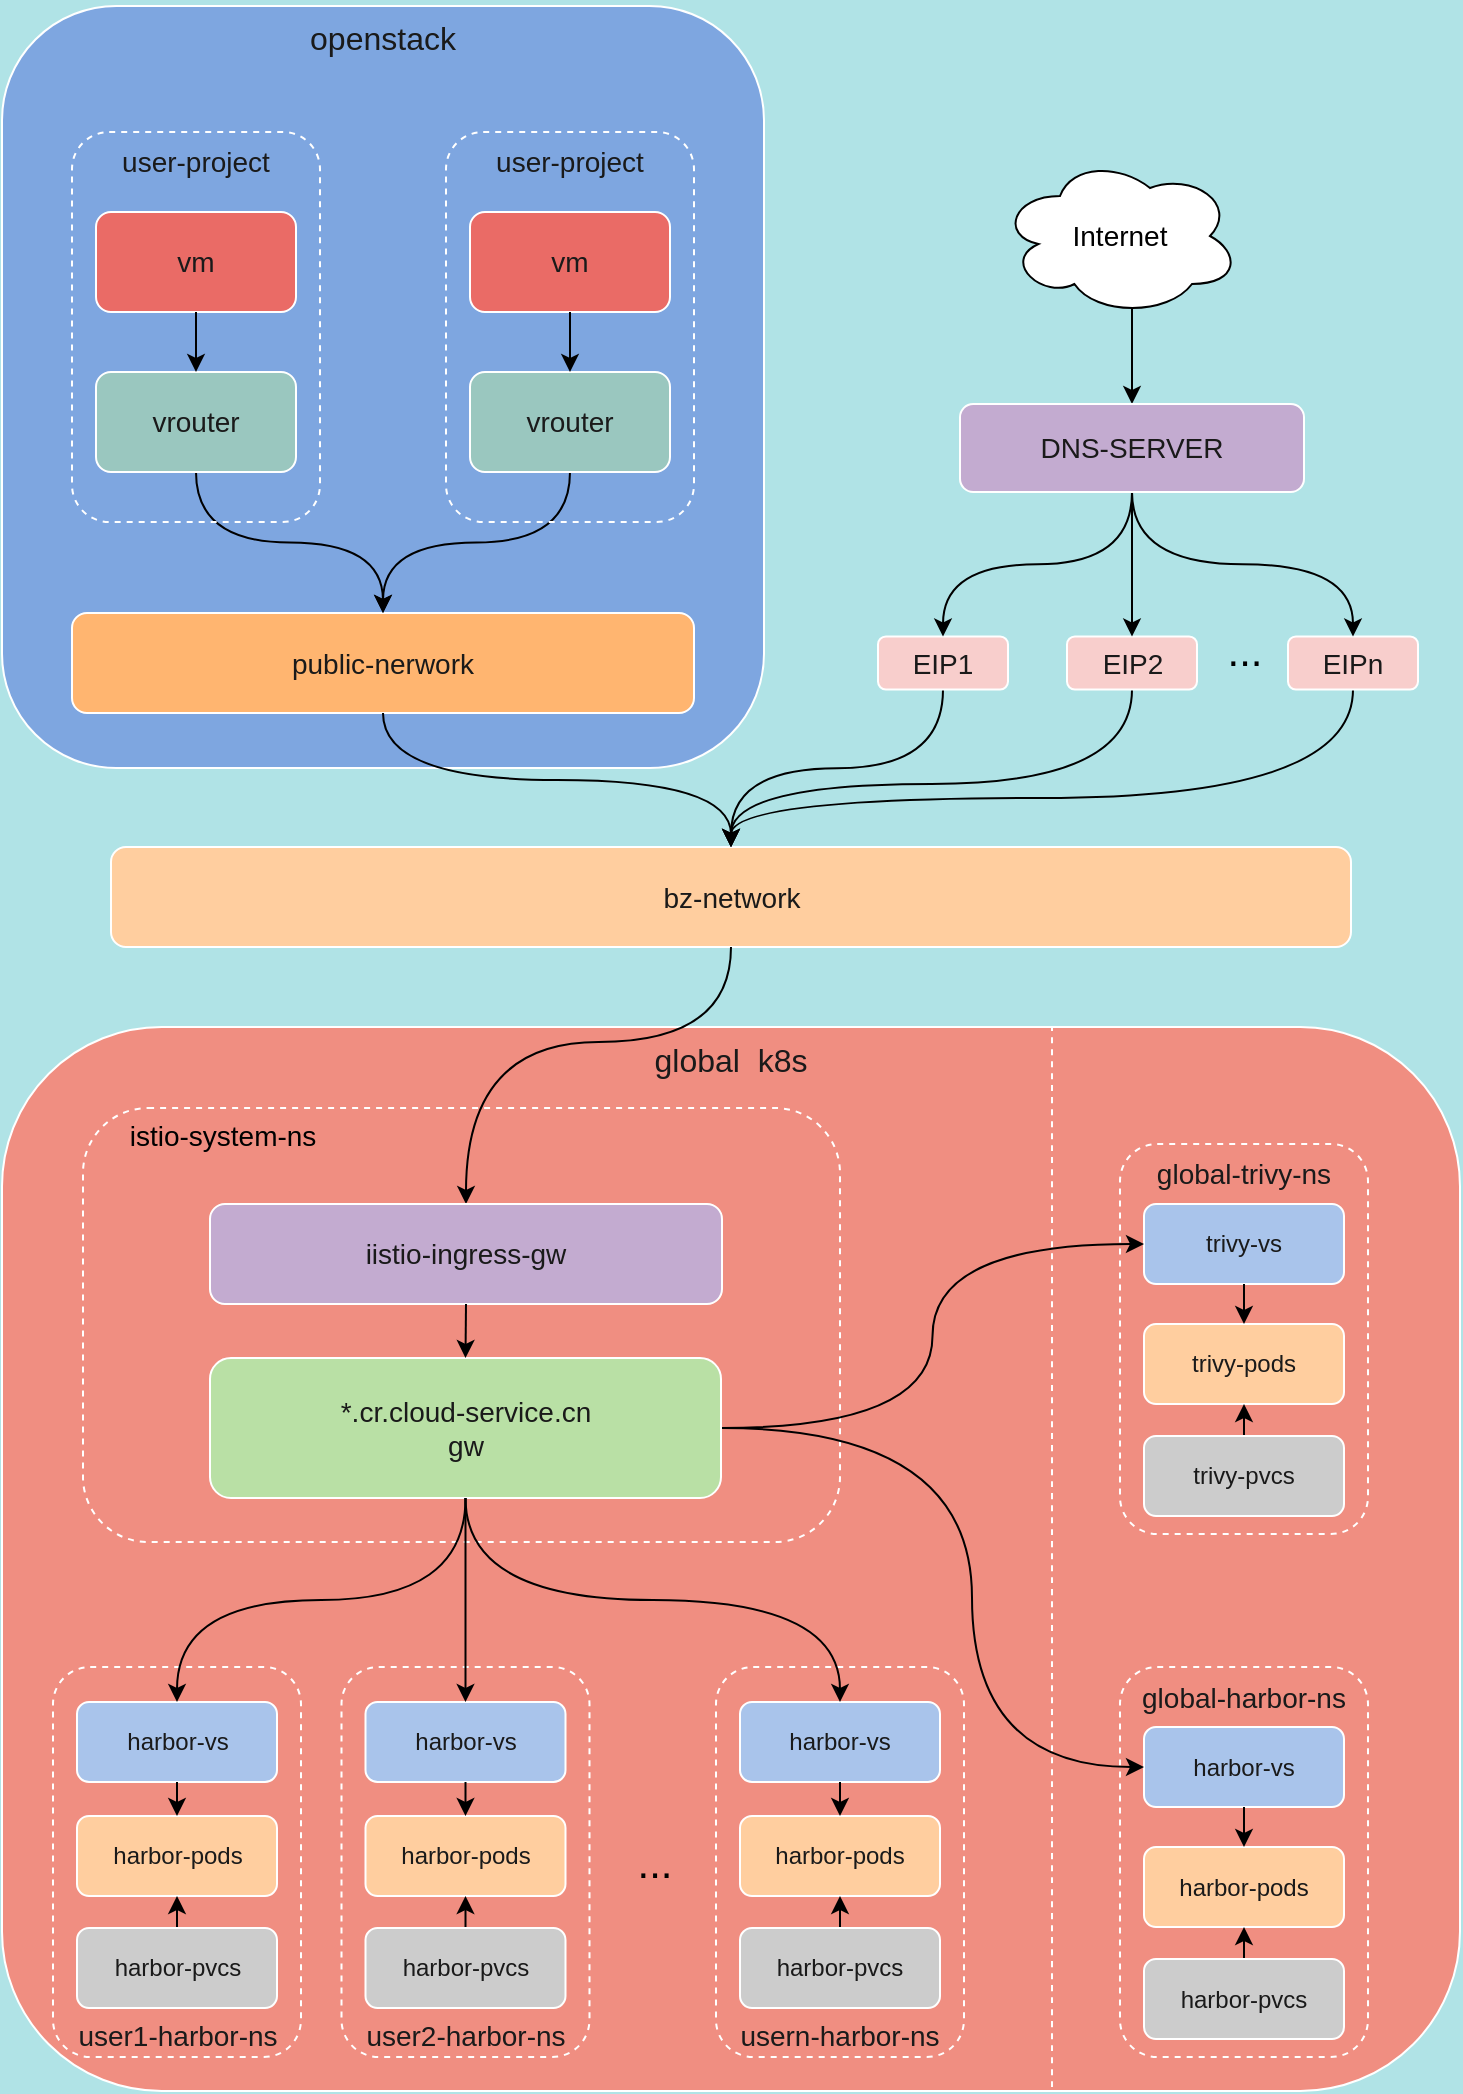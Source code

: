 <mxfile version="20.5.3" type="github">
  <diagram id="Bw5U5ilo471GasQTLUOP" name="第 1 页">
    <mxGraphModel dx="1426" dy="2053" grid="0" gridSize="10" guides="1" tooltips="1" connect="1" arrows="1" fold="1" page="0" pageScale="1" pageWidth="1169" pageHeight="827" background="#B0E3E6" math="0" shadow="0">
      <root>
        <mxCell id="0" />
        <mxCell id="1" parent="0" />
        <mxCell id="ASyyucTeVJ42tLMGHk16-154" value="" style="group" vertex="1" connectable="0" parent="1">
          <mxGeometry x="235" y="-953" width="729" height="1045.5" as="geometry" />
        </mxCell>
        <mxCell id="jF7H6Y1LhgNsABGmbEs7-26" value="global &amp;nbsp;k8s" style="rounded=1;whiteSpace=wrap;html=1;fontSize=16;verticalAlign=top;fillColor=#F08E81;strokeColor=#FFFFFF;fontColor=#1A1A1A;movable=1;resizable=1;rotatable=1;deletable=1;editable=1;connectable=1;container=0;" parent="ASyyucTeVJ42tLMGHk16-154" vertex="1">
          <mxGeometry y="513.5" width="729" height="532" as="geometry" />
        </mxCell>
        <mxCell id="jF7H6Y1LhgNsABGmbEs7-3" value="&lt;font style=&quot;font-size: 16px;&quot;&gt;openstack&lt;/font&gt;" style="whiteSpace=wrap;html=1;aspect=fixed;align=center;verticalAlign=top;rounded=1;fillColor=#7EA6E0;strokeColor=#FFFFFF;fontColor=#1A1A1A;movable=1;resizable=1;rotatable=1;deletable=1;editable=1;connectable=1;container=0;" parent="ASyyucTeVJ42tLMGHk16-154" vertex="1">
          <mxGeometry y="3" width="381" height="381" as="geometry" />
        </mxCell>
        <mxCell id="ASyyucTeVJ42tLMGHk16-22" value="..." style="text;html=1;resizable=0;autosize=1;align=center;verticalAlign=middle;points=[];fillColor=none;strokeColor=none;rounded=1;fontSize=21;horizontal=1;" vertex="1" parent="ASyyucTeVJ42tLMGHk16-154">
          <mxGeometry x="308" y="912.5" width="36" height="37" as="geometry" />
        </mxCell>
        <mxCell id="ASyyucTeVJ42tLMGHk16-31" value="" style="endArrow=none;dashed=1;html=1;rounded=1;strokeWidth=1;fontSize=8;strokeColor=#FFFFFF;curved=1;" edge="1" parent="ASyyucTeVJ42tLMGHk16-154">
          <mxGeometry width="50" height="50" relative="1" as="geometry">
            <mxPoint x="525" y="1043.5" as="sourcePoint" />
            <mxPoint x="525" y="513" as="targetPoint" />
          </mxGeometry>
        </mxCell>
        <mxCell id="ASyyucTeVJ42tLMGHk16-50" value="" style="group;rounded=1;" vertex="1" connectable="0" parent="ASyyucTeVJ42tLMGHk16-154">
          <mxGeometry x="559" y="833.5" width="124" height="195" as="geometry" />
        </mxCell>
        <mxCell id="ASyyucTeVJ42tLMGHk16-51" value="global-harbor-ns" style="rounded=1;whiteSpace=wrap;html=1;dashed=1;labelBackgroundColor=none;fontSize=14;verticalAlign=top;fillColor=none;strokeColor=#FFFFFF;fontColor=#1A1A1A;movable=1;resizable=1;rotatable=1;deletable=1;editable=1;connectable=1;container=0;" vertex="1" parent="ASyyucTeVJ42tLMGHk16-50">
          <mxGeometry width="124" height="195" as="geometry" />
        </mxCell>
        <mxCell id="ASyyucTeVJ42tLMGHk16-52" value="harbor-pods" style="rounded=1;whiteSpace=wrap;html=1;fontSize=12;fillColor=#FFCE9F;strokeColor=#FFFFFF;fontColor=#1A1A1A;movable=1;resizable=1;rotatable=1;deletable=1;editable=1;connectable=1;container=0;" vertex="1" parent="ASyyucTeVJ42tLMGHk16-50">
          <mxGeometry x="12" y="90" width="100" height="40" as="geometry" />
        </mxCell>
        <mxCell id="ASyyucTeVJ42tLMGHk16-53" style="edgeStyle=orthogonalEdgeStyle;rounded=1;orthogonalLoop=1;jettySize=auto;html=1;exitX=0.5;exitY=0;exitDx=0;exitDy=0;entryX=0.5;entryY=1;entryDx=0;entryDy=0;movable=1;resizable=1;rotatable=1;deletable=1;editable=1;connectable=1;curved=1;" edge="1" parent="ASyyucTeVJ42tLMGHk16-50" source="ASyyucTeVJ42tLMGHk16-54" target="ASyyucTeVJ42tLMGHk16-52">
          <mxGeometry relative="1" as="geometry" />
        </mxCell>
        <mxCell id="ASyyucTeVJ42tLMGHk16-54" value="harbor-pvcs" style="rounded=1;whiteSpace=wrap;html=1;fontSize=12;fillColor=#CCCCCC;strokeColor=#FFFFFF;fontColor=#1A1A1A;movable=1;resizable=1;rotatable=1;deletable=1;editable=1;connectable=1;container=0;" vertex="1" parent="ASyyucTeVJ42tLMGHk16-50">
          <mxGeometry x="12" y="146" width="100" height="40" as="geometry" />
        </mxCell>
        <mxCell id="ASyyucTeVJ42tLMGHk16-55" value="harbor-vs" style="rounded=1;whiteSpace=wrap;html=1;fontSize=12;fillColor=#A9C4EB;strokeColor=#FFFFFF;fontColor=#1A1A1A;movable=1;resizable=1;rotatable=1;deletable=1;editable=1;connectable=1;container=0;" vertex="1" parent="ASyyucTeVJ42tLMGHk16-50">
          <mxGeometry x="12" y="30" width="100" height="40" as="geometry" />
        </mxCell>
        <mxCell id="ASyyucTeVJ42tLMGHk16-56" style="edgeStyle=orthogonalEdgeStyle;rounded=1;orthogonalLoop=1;jettySize=auto;html=1;exitX=0.5;exitY=1;exitDx=0;exitDy=0;entryX=0.5;entryY=0;entryDx=0;entryDy=0;strokeColor=#000000;strokeWidth=1;fontSize=8;endArrow=classic;endFill=1;curved=1;" edge="1" parent="ASyyucTeVJ42tLMGHk16-50" source="ASyyucTeVJ42tLMGHk16-55" target="ASyyucTeVJ42tLMGHk16-52">
          <mxGeometry relative="1" as="geometry" />
        </mxCell>
        <mxCell id="ASyyucTeVJ42tLMGHk16-86" value="&lt;span style=&quot;font-size: 14px;&quot;&gt;bz-network&lt;/span&gt;" style="rounded=1;whiteSpace=wrap;html=1;fontSize=12;fillColor=#FFCE9F;strokeColor=#FFFFFF;fontColor=#1A1A1A;movable=1;resizable=1;rotatable=1;deletable=1;editable=1;connectable=1;container=0;" vertex="1" parent="ASyyucTeVJ42tLMGHk16-154">
          <mxGeometry x="54.5" y="423.5" width="620" height="50" as="geometry" />
        </mxCell>
        <mxCell id="ASyyucTeVJ42tLMGHk16-99" value="public-nerwork" style="rounded=1;whiteSpace=wrap;html=1;fontSize=14;fillColor=#FFB570;strokeColor=#FFFFFF;fontColor=#1A1A1A;movable=1;resizable=1;rotatable=1;deletable=1;editable=1;connectable=1;container=0;" vertex="1" parent="ASyyucTeVJ42tLMGHk16-154">
          <mxGeometry x="35" y="306.5" width="311" height="50" as="geometry" />
        </mxCell>
        <mxCell id="ASyyucTeVJ42tLMGHk16-87" style="edgeStyle=orthogonalEdgeStyle;rounded=0;orthogonalLoop=1;jettySize=auto;html=1;exitX=0.5;exitY=1;exitDx=0;exitDy=0;entryX=0.5;entryY=0;entryDx=0;entryDy=0;curved=1;" edge="1" parent="ASyyucTeVJ42tLMGHk16-154" source="ASyyucTeVJ42tLMGHk16-86" target="ASyyucTeVJ42tLMGHk16-5">
          <mxGeometry relative="1" as="geometry">
            <Array as="points">
              <mxPoint x="365" y="521" />
              <mxPoint x="232" y="521" />
            </Array>
          </mxGeometry>
        </mxCell>
        <mxCell id="ASyyucTeVJ42tLMGHk16-100" style="edgeStyle=orthogonalEdgeStyle;curved=1;rounded=0;orthogonalLoop=1;jettySize=auto;html=1;exitX=0.5;exitY=1;exitDx=0;exitDy=0;entryX=0.5;entryY=0;entryDx=0;entryDy=0;fontSize=14;" edge="1" parent="ASyyucTeVJ42tLMGHk16-154" source="ASyyucTeVJ42tLMGHk16-99" target="ASyyucTeVJ42tLMGHk16-86">
          <mxGeometry relative="1" as="geometry" />
        </mxCell>
        <mxCell id="ASyyucTeVJ42tLMGHk16-107" style="edgeStyle=orthogonalEdgeStyle;curved=1;rounded=0;orthogonalLoop=1;jettySize=auto;html=1;exitX=0.5;exitY=1;exitDx=0;exitDy=0;entryX=0.5;entryY=0;entryDx=0;entryDy=0;fontSize=14;" edge="1" parent="ASyyucTeVJ42tLMGHk16-154" source="jF7H6Y1LhgNsABGmbEs7-22" target="ASyyucTeVJ42tLMGHk16-99">
          <mxGeometry relative="1" as="geometry" />
        </mxCell>
        <mxCell id="ASyyucTeVJ42tLMGHk16-109" style="edgeStyle=orthogonalEdgeStyle;curved=1;rounded=0;orthogonalLoop=1;jettySize=auto;html=1;exitX=0.5;exitY=1;exitDx=0;exitDy=0;entryX=0.5;entryY=0;entryDx=0;entryDy=0;fontSize=14;" edge="1" parent="ASyyucTeVJ42tLMGHk16-154" source="ASyyucTeVJ42tLMGHk16-104" target="ASyyucTeVJ42tLMGHk16-99">
          <mxGeometry relative="1" as="geometry" />
        </mxCell>
        <mxCell id="ASyyucTeVJ42tLMGHk16-58" value="global-trivy-ns" style="rounded=1;whiteSpace=wrap;html=1;dashed=1;labelBackgroundColor=none;fontSize=14;verticalAlign=top;fillColor=none;strokeColor=#FFFFFF;fontColor=#1A1A1A;movable=1;resizable=1;rotatable=1;deletable=1;editable=1;connectable=1;container=0;" vertex="1" parent="ASyyucTeVJ42tLMGHk16-154">
          <mxGeometry x="559" y="572" width="124" height="195" as="geometry" />
        </mxCell>
        <mxCell id="ASyyucTeVJ42tLMGHk16-59" value="trivy-pods" style="rounded=1;whiteSpace=wrap;html=1;fontSize=12;fillColor=#FFCE9F;strokeColor=#FFFFFF;fontColor=#1A1A1A;movable=1;resizable=1;rotatable=1;deletable=1;editable=1;connectable=1;container=0;" vertex="1" parent="ASyyucTeVJ42tLMGHk16-154">
          <mxGeometry x="571" y="662" width="100" height="40" as="geometry" />
        </mxCell>
        <mxCell id="ASyyucTeVJ42tLMGHk16-60" style="edgeStyle=orthogonalEdgeStyle;rounded=1;orthogonalLoop=1;jettySize=auto;html=1;exitX=0.5;exitY=0;exitDx=0;exitDy=0;entryX=0.5;entryY=1;entryDx=0;entryDy=0;movable=1;resizable=1;rotatable=1;deletable=1;editable=1;connectable=1;curved=1;" edge="1" parent="ASyyucTeVJ42tLMGHk16-154" source="ASyyucTeVJ42tLMGHk16-61" target="ASyyucTeVJ42tLMGHk16-59">
          <mxGeometry relative="1" as="geometry" />
        </mxCell>
        <mxCell id="ASyyucTeVJ42tLMGHk16-61" value="trivy-pvcs" style="rounded=1;whiteSpace=wrap;html=1;fontSize=12;fillColor=#CCCCCC;strokeColor=#FFFFFF;fontColor=#1A1A1A;movable=1;resizable=1;rotatable=1;deletable=1;editable=1;connectable=1;container=0;" vertex="1" parent="ASyyucTeVJ42tLMGHk16-154">
          <mxGeometry x="571" y="718" width="100" height="40" as="geometry" />
        </mxCell>
        <mxCell id="ASyyucTeVJ42tLMGHk16-62" value="trivy-vs" style="rounded=1;whiteSpace=wrap;html=1;fontSize=12;fillColor=#A9C4EB;strokeColor=#FFFFFF;fontColor=#1A1A1A;movable=1;resizable=1;rotatable=1;deletable=1;editable=1;connectable=1;container=0;" vertex="1" parent="ASyyucTeVJ42tLMGHk16-154">
          <mxGeometry x="571" y="602" width="100" height="40" as="geometry" />
        </mxCell>
        <mxCell id="ASyyucTeVJ42tLMGHk16-130" value="" style="rounded=1;whiteSpace=wrap;html=1;dashed=1;labelBackgroundColor=none;fontSize=14;verticalAlign=top;fillColor=none;strokeColor=#FFFFFF;fontColor=#1A1A1A;movable=1;resizable=1;rotatable=1;deletable=1;editable=1;connectable=1;container=0;" vertex="1" parent="ASyyucTeVJ42tLMGHk16-154">
          <mxGeometry x="40.5" y="554" width="378.5" height="217" as="geometry" />
        </mxCell>
        <mxCell id="ASyyucTeVJ42tLMGHk16-63" style="edgeStyle=orthogonalEdgeStyle;rounded=1;orthogonalLoop=1;jettySize=auto;html=1;exitX=0.5;exitY=1;exitDx=0;exitDy=0;entryX=0.5;entryY=0;entryDx=0;entryDy=0;strokeColor=#000000;strokeWidth=1;fontSize=8;endArrow=classic;endFill=1;curved=1;" edge="1" parent="ASyyucTeVJ42tLMGHk16-154" source="ASyyucTeVJ42tLMGHk16-62" target="ASyyucTeVJ42tLMGHk16-59">
          <mxGeometry relative="1" as="geometry" />
        </mxCell>
        <mxCell id="ASyyucTeVJ42tLMGHk16-5" value="&lt;font style=&quot;font-size: 14px;&quot;&gt;iistio-ingress-gw&lt;/font&gt;" style="rounded=1;whiteSpace=wrap;html=1;fontSize=12;fillColor=#C3ABD0;strokeColor=#FFFFFF;fontColor=#1A1A1A;movable=1;resizable=1;rotatable=1;deletable=1;editable=1;connectable=1;container=0;" vertex="1" parent="ASyyucTeVJ42tLMGHk16-154">
          <mxGeometry x="104" y="602" width="256" height="50" as="geometry" />
        </mxCell>
        <mxCell id="ASyyucTeVJ42tLMGHk16-151" style="edgeStyle=orthogonalEdgeStyle;curved=1;rounded=0;orthogonalLoop=1;jettySize=auto;html=1;exitX=1;exitY=0.5;exitDx=0;exitDy=0;entryX=0;entryY=0.5;entryDx=0;entryDy=0;strokeColor=#000000;fontSize=14;" edge="1" parent="ASyyucTeVJ42tLMGHk16-154" source="ASyyucTeVJ42tLMGHk16-65" target="ASyyucTeVJ42tLMGHk16-62">
          <mxGeometry relative="1" as="geometry" />
        </mxCell>
        <mxCell id="ASyyucTeVJ42tLMGHk16-152" style="edgeStyle=orthogonalEdgeStyle;curved=1;rounded=0;orthogonalLoop=1;jettySize=auto;html=1;exitX=1;exitY=0.5;exitDx=0;exitDy=0;entryX=0;entryY=0.5;entryDx=0;entryDy=0;strokeColor=#000000;fontSize=14;" edge="1" parent="ASyyucTeVJ42tLMGHk16-154" source="ASyyucTeVJ42tLMGHk16-65" target="ASyyucTeVJ42tLMGHk16-55">
          <mxGeometry relative="1" as="geometry">
            <Array as="points">
              <mxPoint x="485" y="714" />
              <mxPoint x="485" y="884" />
            </Array>
          </mxGeometry>
        </mxCell>
        <mxCell id="ASyyucTeVJ42tLMGHk16-65" value="*.cr.cloud-service.cn&lt;br style=&quot;font-size: 14px;&quot;&gt;gw" style="rounded=1;whiteSpace=wrap;html=1;fontSize=14;fillColor=#B9E0A5;strokeColor=#FFFFFF;fontColor=#1A1A1A;movable=1;resizable=1;rotatable=1;deletable=1;editable=1;connectable=1;container=0;" vertex="1" parent="ASyyucTeVJ42tLMGHk16-154">
          <mxGeometry x="104" y="679" width="255.5" height="70" as="geometry" />
        </mxCell>
        <mxCell id="ASyyucTeVJ42tLMGHk16-75" style="edgeStyle=orthogonalEdgeStyle;rounded=1;orthogonalLoop=1;jettySize=auto;html=1;exitX=0.5;exitY=1;exitDx=0;exitDy=0;entryX=0.5;entryY=0;entryDx=0;entryDy=0;strokeColor=#000000;strokeWidth=1;fontSize=14;endArrow=classic;endFill=1;curved=1;" edge="1" parent="ASyyucTeVJ42tLMGHk16-154" source="ASyyucTeVJ42tLMGHk16-5" target="ASyyucTeVJ42tLMGHk16-65">
          <mxGeometry relative="1" as="geometry" />
        </mxCell>
        <mxCell id="ASyyucTeVJ42tLMGHk16-131" value="istio-system-ns" style="text;html=1;align=center;verticalAlign=middle;resizable=0;points=[];autosize=1;strokeColor=none;fillColor=none;fontSize=14;" vertex="1" parent="ASyyucTeVJ42tLMGHk16-154">
          <mxGeometry x="54.5" y="554" width="111" height="28" as="geometry" />
        </mxCell>
        <mxCell id="ASyyucTeVJ42tLMGHk16-132" value="" style="group" vertex="1" connectable="0" parent="ASyyucTeVJ42tLMGHk16-154">
          <mxGeometry x="25.5" y="833.5" width="124" height="195" as="geometry" />
        </mxCell>
        <mxCell id="-fVl2y54sio7S9Z7-DYn-5" value="user1-harbor-ns" style="rounded=1;whiteSpace=wrap;html=1;dashed=1;labelBackgroundColor=none;fontSize=14;verticalAlign=bottom;fillColor=none;strokeColor=#FFFFFF;fontColor=#1A1A1A;movable=1;resizable=1;rotatable=1;deletable=1;editable=1;connectable=1;container=0;" parent="ASyyucTeVJ42tLMGHk16-132" vertex="1">
          <mxGeometry width="124" height="195" as="geometry" />
        </mxCell>
        <mxCell id="-fVl2y54sio7S9Z7-DYn-6" value="harbor-pods" style="rounded=1;whiteSpace=wrap;html=1;fontSize=12;fillColor=#FFCE9F;strokeColor=#FFFFFF;fontColor=#1A1A1A;movable=1;resizable=1;rotatable=1;deletable=1;editable=1;connectable=1;container=0;" parent="ASyyucTeVJ42tLMGHk16-132" vertex="1">
          <mxGeometry x="12" y="74.5" width="100" height="40" as="geometry" />
        </mxCell>
        <mxCell id="-fVl2y54sio7S9Z7-DYn-12" style="edgeStyle=orthogonalEdgeStyle;rounded=1;orthogonalLoop=1;jettySize=auto;html=1;exitX=0.5;exitY=0;exitDx=0;exitDy=0;entryX=0.5;entryY=1;entryDx=0;entryDy=0;movable=1;resizable=1;rotatable=1;deletable=1;editable=1;connectable=1;curved=1;" parent="ASyyucTeVJ42tLMGHk16-132" source="-fVl2y54sio7S9Z7-DYn-7" target="-fVl2y54sio7S9Z7-DYn-6" edge="1">
          <mxGeometry relative="1" as="geometry" />
        </mxCell>
        <mxCell id="-fVl2y54sio7S9Z7-DYn-7" value="harbor-pvcs" style="rounded=1;whiteSpace=wrap;html=1;fontSize=12;fillColor=#CCCCCC;strokeColor=#FFFFFF;fontColor=#1A1A1A;movable=1;resizable=1;rotatable=1;deletable=1;editable=1;connectable=1;container=0;" parent="ASyyucTeVJ42tLMGHk16-132" vertex="1">
          <mxGeometry x="12" y="130.5" width="100" height="40" as="geometry" />
        </mxCell>
        <mxCell id="ASyyucTeVJ42tLMGHk16-33" value="harbor-vs" style="rounded=1;whiteSpace=wrap;html=1;fontSize=12;fillColor=#A9C4EB;strokeColor=#FFFFFF;fontColor=#1A1A1A;movable=1;resizable=1;rotatable=1;deletable=1;editable=1;connectable=1;container=0;" vertex="1" parent="ASyyucTeVJ42tLMGHk16-132">
          <mxGeometry x="12" y="17.5" width="100" height="40" as="geometry" />
        </mxCell>
        <mxCell id="ASyyucTeVJ42tLMGHk16-34" style="edgeStyle=orthogonalEdgeStyle;rounded=1;orthogonalLoop=1;jettySize=auto;html=1;exitX=0.5;exitY=1;exitDx=0;exitDy=0;entryX=0.5;entryY=0;entryDx=0;entryDy=0;strokeColor=#000000;strokeWidth=1;fontSize=8;endArrow=classic;endFill=1;curved=1;" edge="1" parent="ASyyucTeVJ42tLMGHk16-132" source="ASyyucTeVJ42tLMGHk16-33" target="-fVl2y54sio7S9Z7-DYn-6">
          <mxGeometry relative="1" as="geometry" />
        </mxCell>
        <mxCell id="ASyyucTeVJ42tLMGHk16-116" style="edgeStyle=orthogonalEdgeStyle;curved=1;rounded=0;orthogonalLoop=1;jettySize=auto;html=1;exitX=0.5;exitY=1;exitDx=0;exitDy=0;entryX=0.5;entryY=0;entryDx=0;entryDy=0;fontSize=14;" edge="1" parent="ASyyucTeVJ42tLMGHk16-154" source="ASyyucTeVJ42tLMGHk16-65" target="ASyyucTeVJ42tLMGHk16-33">
          <mxGeometry relative="1" as="geometry" />
        </mxCell>
        <mxCell id="ASyyucTeVJ42tLMGHk16-134" value="" style="group" vertex="1" connectable="0" parent="ASyyucTeVJ42tLMGHk16-154">
          <mxGeometry x="169.75" y="833.5" width="124" height="195" as="geometry" />
        </mxCell>
        <mxCell id="ASyyucTeVJ42tLMGHk16-135" value="user2-harbor-ns" style="rounded=1;whiteSpace=wrap;html=1;dashed=1;labelBackgroundColor=none;fontSize=14;verticalAlign=bottom;fillColor=none;strokeColor=#FFFFFF;fontColor=#1A1A1A;movable=1;resizable=1;rotatable=1;deletable=1;editable=1;connectable=1;container=0;" vertex="1" parent="ASyyucTeVJ42tLMGHk16-134">
          <mxGeometry width="124" height="195" as="geometry" />
        </mxCell>
        <mxCell id="ASyyucTeVJ42tLMGHk16-136" value="harbor-pods" style="rounded=1;whiteSpace=wrap;html=1;fontSize=12;fillColor=#FFCE9F;strokeColor=#FFFFFF;fontColor=#1A1A1A;movable=1;resizable=1;rotatable=1;deletable=1;editable=1;connectable=1;container=0;" vertex="1" parent="ASyyucTeVJ42tLMGHk16-134">
          <mxGeometry x="12" y="74.5" width="100" height="40" as="geometry" />
        </mxCell>
        <mxCell id="ASyyucTeVJ42tLMGHk16-137" style="edgeStyle=orthogonalEdgeStyle;rounded=1;orthogonalLoop=1;jettySize=auto;html=1;exitX=0.5;exitY=0;exitDx=0;exitDy=0;entryX=0.5;entryY=1;entryDx=0;entryDy=0;movable=1;resizable=1;rotatable=1;deletable=1;editable=1;connectable=1;curved=1;" edge="1" parent="ASyyucTeVJ42tLMGHk16-134" source="ASyyucTeVJ42tLMGHk16-138" target="ASyyucTeVJ42tLMGHk16-136">
          <mxGeometry relative="1" as="geometry" />
        </mxCell>
        <mxCell id="ASyyucTeVJ42tLMGHk16-138" value="harbor-pvcs" style="rounded=1;whiteSpace=wrap;html=1;fontSize=12;fillColor=#CCCCCC;strokeColor=#FFFFFF;fontColor=#1A1A1A;movable=1;resizable=1;rotatable=1;deletable=1;editable=1;connectable=1;container=0;" vertex="1" parent="ASyyucTeVJ42tLMGHk16-134">
          <mxGeometry x="12" y="130.5" width="100" height="40" as="geometry" />
        </mxCell>
        <mxCell id="ASyyucTeVJ42tLMGHk16-139" value="harbor-vs" style="rounded=1;whiteSpace=wrap;html=1;fontSize=12;fillColor=#A9C4EB;strokeColor=#FFFFFF;fontColor=#1A1A1A;movable=1;resizable=1;rotatable=1;deletable=1;editable=1;connectable=1;container=0;" vertex="1" parent="ASyyucTeVJ42tLMGHk16-134">
          <mxGeometry x="12" y="17.5" width="100" height="40" as="geometry" />
        </mxCell>
        <mxCell id="ASyyucTeVJ42tLMGHk16-140" style="edgeStyle=orthogonalEdgeStyle;rounded=1;orthogonalLoop=1;jettySize=auto;html=1;exitX=0.5;exitY=1;exitDx=0;exitDy=0;entryX=0.5;entryY=0;entryDx=0;entryDy=0;strokeColor=#000000;strokeWidth=1;fontSize=8;endArrow=classic;endFill=1;curved=1;" edge="1" parent="ASyyucTeVJ42tLMGHk16-134" source="ASyyucTeVJ42tLMGHk16-139" target="ASyyucTeVJ42tLMGHk16-136">
          <mxGeometry relative="1" as="geometry" />
        </mxCell>
        <mxCell id="ASyyucTeVJ42tLMGHk16-142" style="edgeStyle=orthogonalEdgeStyle;curved=1;rounded=0;orthogonalLoop=1;jettySize=auto;html=1;exitX=0.5;exitY=1;exitDx=0;exitDy=0;entryX=0.5;entryY=0;entryDx=0;entryDy=0;strokeColor=#000000;fontSize=14;" edge="1" parent="ASyyucTeVJ42tLMGHk16-154" source="ASyyucTeVJ42tLMGHk16-65" target="ASyyucTeVJ42tLMGHk16-139">
          <mxGeometry relative="1" as="geometry" />
        </mxCell>
        <mxCell id="ASyyucTeVJ42tLMGHk16-143" value="" style="group" vertex="1" connectable="0" parent="ASyyucTeVJ42tLMGHk16-154">
          <mxGeometry x="357" y="833.5" width="124" height="195" as="geometry" />
        </mxCell>
        <mxCell id="ASyyucTeVJ42tLMGHk16-144" value="usern-harbor-ns" style="rounded=1;whiteSpace=wrap;html=1;dashed=1;labelBackgroundColor=none;fontSize=14;verticalAlign=bottom;fillColor=none;strokeColor=#FFFFFF;fontColor=#1A1A1A;movable=1;resizable=1;rotatable=1;deletable=1;editable=1;connectable=1;container=0;" vertex="1" parent="ASyyucTeVJ42tLMGHk16-143">
          <mxGeometry width="124" height="195" as="geometry" />
        </mxCell>
        <mxCell id="ASyyucTeVJ42tLMGHk16-145" value="harbor-pods" style="rounded=1;whiteSpace=wrap;html=1;fontSize=12;fillColor=#FFCE9F;strokeColor=#FFFFFF;fontColor=#1A1A1A;movable=1;resizable=1;rotatable=1;deletable=1;editable=1;connectable=1;container=0;" vertex="1" parent="ASyyucTeVJ42tLMGHk16-143">
          <mxGeometry x="12" y="74.5" width="100" height="40" as="geometry" />
        </mxCell>
        <mxCell id="ASyyucTeVJ42tLMGHk16-146" style="edgeStyle=orthogonalEdgeStyle;rounded=1;orthogonalLoop=1;jettySize=auto;html=1;exitX=0.5;exitY=0;exitDx=0;exitDy=0;entryX=0.5;entryY=1;entryDx=0;entryDy=0;movable=1;resizable=1;rotatable=1;deletable=1;editable=1;connectable=1;curved=1;" edge="1" parent="ASyyucTeVJ42tLMGHk16-143" source="ASyyucTeVJ42tLMGHk16-147" target="ASyyucTeVJ42tLMGHk16-145">
          <mxGeometry relative="1" as="geometry" />
        </mxCell>
        <mxCell id="ASyyucTeVJ42tLMGHk16-147" value="harbor-pvcs" style="rounded=1;whiteSpace=wrap;html=1;fontSize=12;fillColor=#CCCCCC;strokeColor=#FFFFFF;fontColor=#1A1A1A;movable=1;resizable=1;rotatable=1;deletable=1;editable=1;connectable=1;container=0;" vertex="1" parent="ASyyucTeVJ42tLMGHk16-143">
          <mxGeometry x="12" y="130.5" width="100" height="40" as="geometry" />
        </mxCell>
        <mxCell id="ASyyucTeVJ42tLMGHk16-148" value="harbor-vs" style="rounded=1;whiteSpace=wrap;html=1;fontSize=12;fillColor=#A9C4EB;strokeColor=#FFFFFF;fontColor=#1A1A1A;movable=1;resizable=1;rotatable=1;deletable=1;editable=1;connectable=1;container=0;" vertex="1" parent="ASyyucTeVJ42tLMGHk16-143">
          <mxGeometry x="12" y="17.5" width="100" height="40" as="geometry" />
        </mxCell>
        <mxCell id="ASyyucTeVJ42tLMGHk16-149" style="edgeStyle=orthogonalEdgeStyle;rounded=1;orthogonalLoop=1;jettySize=auto;html=1;exitX=0.5;exitY=1;exitDx=0;exitDy=0;entryX=0.5;entryY=0;entryDx=0;entryDy=0;strokeColor=#000000;strokeWidth=1;fontSize=8;endArrow=classic;endFill=1;curved=1;" edge="1" parent="ASyyucTeVJ42tLMGHk16-143" source="ASyyucTeVJ42tLMGHk16-148" target="ASyyucTeVJ42tLMGHk16-145">
          <mxGeometry relative="1" as="geometry" />
        </mxCell>
        <mxCell id="ASyyucTeVJ42tLMGHk16-150" style="edgeStyle=orthogonalEdgeStyle;curved=1;rounded=0;orthogonalLoop=1;jettySize=auto;html=1;exitX=0.5;exitY=1;exitDx=0;exitDy=0;entryX=0.5;entryY=0;entryDx=0;entryDy=0;strokeColor=#000000;fontSize=14;" edge="1" parent="ASyyucTeVJ42tLMGHk16-154" source="ASyyucTeVJ42tLMGHk16-65" target="ASyyucTeVJ42tLMGHk16-148">
          <mxGeometry relative="1" as="geometry" />
        </mxCell>
        <mxCell id="ASyyucTeVJ42tLMGHk16-229" style="edgeStyle=orthogonalEdgeStyle;curved=1;rounded=0;orthogonalLoop=1;jettySize=auto;html=1;exitX=0.55;exitY=0.95;exitDx=0;exitDy=0;exitPerimeter=0;entryX=0.5;entryY=0;entryDx=0;entryDy=0;strokeColor=#000000;fontSize=14;" edge="1" parent="ASyyucTeVJ42tLMGHk16-154" source="ASyyucTeVJ42tLMGHk16-155" target="ASyyucTeVJ42tLMGHk16-228">
          <mxGeometry relative="1" as="geometry" />
        </mxCell>
        <mxCell id="ASyyucTeVJ42tLMGHk16-155" value="Internet" style="ellipse;shape=cloud;whiteSpace=wrap;html=1;fontSize=14;fillColor=#FFFFFF;" vertex="1" parent="ASyyucTeVJ42tLMGHk16-154">
          <mxGeometry x="499" y="78" width="120" height="80" as="geometry" />
        </mxCell>
        <mxCell id="ASyyucTeVJ42tLMGHk16-233" style="edgeStyle=orthogonalEdgeStyle;curved=1;rounded=0;orthogonalLoop=1;jettySize=auto;html=1;exitX=0.5;exitY=1;exitDx=0;exitDy=0;entryX=0.5;entryY=0;entryDx=0;entryDy=0;strokeColor=#000000;fontSize=14;" edge="1" parent="ASyyucTeVJ42tLMGHk16-154" source="ASyyucTeVJ42tLMGHk16-156" target="ASyyucTeVJ42tLMGHk16-86">
          <mxGeometry relative="1" as="geometry" />
        </mxCell>
        <mxCell id="ASyyucTeVJ42tLMGHk16-156" value="EIP1" style="rounded=1;whiteSpace=wrap;html=1;fontSize=14;fillColor=#F8CECC;strokeColor=#FFFFFF;fontColor=#1A1A1A;movable=1;resizable=1;rotatable=1;deletable=1;editable=1;connectable=1;container=0;" vertex="1" parent="ASyyucTeVJ42tLMGHk16-154">
          <mxGeometry x="438" y="318.25" width="65" height="26.5" as="geometry" />
        </mxCell>
        <mxCell id="ASyyucTeVJ42tLMGHk16-238" style="edgeStyle=orthogonalEdgeStyle;curved=1;rounded=0;orthogonalLoop=1;jettySize=auto;html=1;exitX=0.5;exitY=1;exitDx=0;exitDy=0;entryX=0.5;entryY=0;entryDx=0;entryDy=0;strokeColor=#000000;fontSize=14;" edge="1" parent="ASyyucTeVJ42tLMGHk16-154" source="ASyyucTeVJ42tLMGHk16-157" target="ASyyucTeVJ42tLMGHk16-86">
          <mxGeometry relative="1" as="geometry">
            <Array as="points">
              <mxPoint x="565" y="392" />
              <mxPoint x="365" y="392" />
            </Array>
          </mxGeometry>
        </mxCell>
        <mxCell id="ASyyucTeVJ42tLMGHk16-157" value="EIP2" style="rounded=1;whiteSpace=wrap;html=1;fontSize=14;fillColor=#F8CECC;strokeColor=#FFFFFF;fontColor=#1A1A1A;movable=1;resizable=1;rotatable=1;deletable=1;editable=1;connectable=1;container=0;" vertex="1" parent="ASyyucTeVJ42tLMGHk16-154">
          <mxGeometry x="532.5" y="318.25" width="65" height="26.5" as="geometry" />
        </mxCell>
        <mxCell id="ASyyucTeVJ42tLMGHk16-237" style="edgeStyle=orthogonalEdgeStyle;curved=1;rounded=0;orthogonalLoop=1;jettySize=auto;html=1;exitX=0.5;exitY=1;exitDx=0;exitDy=0;entryX=0.5;entryY=0;entryDx=0;entryDy=0;strokeColor=#000000;fontSize=14;" edge="1" parent="ASyyucTeVJ42tLMGHk16-154" source="ASyyucTeVJ42tLMGHk16-226" target="ASyyucTeVJ42tLMGHk16-86">
          <mxGeometry relative="1" as="geometry">
            <Array as="points">
              <mxPoint x="676" y="399" />
              <mxPoint x="365" y="399" />
            </Array>
          </mxGeometry>
        </mxCell>
        <mxCell id="ASyyucTeVJ42tLMGHk16-226" value="EIPn" style="rounded=1;whiteSpace=wrap;html=1;fontSize=14;fillColor=#F8CECC;strokeColor=#FFFFFF;fontColor=#1A1A1A;movable=1;resizable=1;rotatable=1;deletable=1;editable=1;connectable=1;container=0;" vertex="1" parent="ASyyucTeVJ42tLMGHk16-154">
          <mxGeometry x="643" y="318.25" width="65" height="26.5" as="geometry" />
        </mxCell>
        <mxCell id="ASyyucTeVJ42tLMGHk16-227" value="..." style="text;html=1;resizable=0;autosize=1;align=center;verticalAlign=middle;points=[];fillColor=none;strokeColor=none;rounded=1;fontSize=21;horizontal=1;" vertex="1" parent="ASyyucTeVJ42tLMGHk16-154">
          <mxGeometry x="603" y="306.5" width="36" height="37" as="geometry" />
        </mxCell>
        <mxCell id="ASyyucTeVJ42tLMGHk16-230" style="edgeStyle=orthogonalEdgeStyle;curved=1;rounded=0;orthogonalLoop=1;jettySize=auto;html=1;exitX=0.5;exitY=1;exitDx=0;exitDy=0;entryX=0.5;entryY=0;entryDx=0;entryDy=0;strokeColor=#000000;fontSize=14;" edge="1" parent="ASyyucTeVJ42tLMGHk16-154" source="ASyyucTeVJ42tLMGHk16-228" target="ASyyucTeVJ42tLMGHk16-156">
          <mxGeometry relative="1" as="geometry" />
        </mxCell>
        <mxCell id="ASyyucTeVJ42tLMGHk16-231" style="edgeStyle=orthogonalEdgeStyle;curved=1;rounded=0;orthogonalLoop=1;jettySize=auto;html=1;exitX=0.5;exitY=1;exitDx=0;exitDy=0;entryX=0.5;entryY=0;entryDx=0;entryDy=0;strokeColor=#000000;fontSize=14;" edge="1" parent="ASyyucTeVJ42tLMGHk16-154" source="ASyyucTeVJ42tLMGHk16-228" target="ASyyucTeVJ42tLMGHk16-157">
          <mxGeometry relative="1" as="geometry" />
        </mxCell>
        <mxCell id="ASyyucTeVJ42tLMGHk16-232" style="edgeStyle=orthogonalEdgeStyle;curved=1;rounded=0;orthogonalLoop=1;jettySize=auto;html=1;exitX=0.5;exitY=1;exitDx=0;exitDy=0;entryX=0.5;entryY=0;entryDx=0;entryDy=0;strokeColor=#000000;fontSize=14;" edge="1" parent="ASyyucTeVJ42tLMGHk16-154" source="ASyyucTeVJ42tLMGHk16-228" target="ASyyucTeVJ42tLMGHk16-226">
          <mxGeometry relative="1" as="geometry" />
        </mxCell>
        <mxCell id="ASyyucTeVJ42tLMGHk16-228" value="DNS-SERVER" style="rounded=1;whiteSpace=wrap;html=1;fontSize=14;fillColor=#C3ABD0;strokeColor=#FFFFFF;fontColor=#1A1A1A;movable=1;resizable=1;rotatable=1;deletable=1;editable=1;connectable=1;container=0;" vertex="1" parent="ASyyucTeVJ42tLMGHk16-154">
          <mxGeometry x="479" y="202" width="172" height="44" as="geometry" />
        </mxCell>
        <mxCell id="ASyyucTeVJ42tLMGHk16-101" value="" style="group" vertex="1" connectable="0" parent="ASyyucTeVJ42tLMGHk16-154">
          <mxGeometry x="35" y="66" width="124" height="195" as="geometry" />
        </mxCell>
        <mxCell id="ASyyucTeVJ42tLMGHk16-96" value="user-project" style="rounded=1;whiteSpace=wrap;html=1;dashed=1;labelBackgroundColor=none;fontSize=14;verticalAlign=top;fillColor=none;strokeColor=#FFFFFF;fontColor=#1A1A1A;movable=1;resizable=1;rotatable=1;deletable=1;editable=1;connectable=1;container=0;" vertex="1" parent="ASyyucTeVJ42tLMGHk16-101">
          <mxGeometry width="124" height="195" as="geometry" />
        </mxCell>
        <mxCell id="jF7H6Y1LhgNsABGmbEs7-22" value="vrouter" style="rounded=1;whiteSpace=wrap;html=1;fontSize=14;fillColor=#9AC7BF;strokeColor=#FFFFFF;fontColor=#1A1A1A;movable=1;resizable=1;rotatable=1;deletable=1;editable=1;connectable=1;container=0;" parent="ASyyucTeVJ42tLMGHk16-101" vertex="1">
          <mxGeometry x="12" y="120" width="100" height="50" as="geometry" />
        </mxCell>
        <mxCell id="ASyyucTeVJ42tLMGHk16-97" value="vm" style="rounded=1;whiteSpace=wrap;html=1;fontSize=14;fillColor=#EA6B66;strokeColor=#FFFFFF;fontColor=#1A1A1A;movable=1;resizable=1;rotatable=1;deletable=1;editable=1;connectable=1;container=0;" vertex="1" parent="ASyyucTeVJ42tLMGHk16-101">
          <mxGeometry x="12" y="40" width="100" height="50" as="geometry" />
        </mxCell>
        <mxCell id="ASyyucTeVJ42tLMGHk16-98" style="edgeStyle=orthogonalEdgeStyle;curved=1;rounded=0;orthogonalLoop=1;jettySize=auto;html=1;exitX=0.5;exitY=1;exitDx=0;exitDy=0;entryX=0.5;entryY=0;entryDx=0;entryDy=0;fontSize=14;" edge="1" parent="ASyyucTeVJ42tLMGHk16-101" source="ASyyucTeVJ42tLMGHk16-97" target="jF7H6Y1LhgNsABGmbEs7-22">
          <mxGeometry relative="1" as="geometry" />
        </mxCell>
        <mxCell id="ASyyucTeVJ42tLMGHk16-102" value="" style="group" vertex="1" connectable="0" parent="ASyyucTeVJ42tLMGHk16-154">
          <mxGeometry x="222" y="66" width="124" height="195" as="geometry" />
        </mxCell>
        <mxCell id="ASyyucTeVJ42tLMGHk16-103" value="user-project" style="rounded=1;whiteSpace=wrap;html=1;dashed=1;labelBackgroundColor=none;fontSize=14;verticalAlign=top;fillColor=none;strokeColor=#FFFFFF;fontColor=#1A1A1A;movable=1;resizable=1;rotatable=1;deletable=1;editable=1;connectable=1;container=0;" vertex="1" parent="ASyyucTeVJ42tLMGHk16-102">
          <mxGeometry width="124" height="195" as="geometry" />
        </mxCell>
        <mxCell id="ASyyucTeVJ42tLMGHk16-104" value="vrouter" style="rounded=1;whiteSpace=wrap;html=1;fontSize=14;fillColor=#9AC7BF;strokeColor=#FFFFFF;fontColor=#1A1A1A;movable=1;resizable=1;rotatable=1;deletable=1;editable=1;connectable=1;container=0;" vertex="1" parent="ASyyucTeVJ42tLMGHk16-102">
          <mxGeometry x="12" y="120" width="100" height="50" as="geometry" />
        </mxCell>
        <mxCell id="ASyyucTeVJ42tLMGHk16-105" value="vm" style="rounded=1;whiteSpace=wrap;html=1;fontSize=14;fillColor=#EA6B66;strokeColor=#FFFFFF;fontColor=#1A1A1A;movable=1;resizable=1;rotatable=1;deletable=1;editable=1;connectable=1;container=0;" vertex="1" parent="ASyyucTeVJ42tLMGHk16-102">
          <mxGeometry x="12" y="40" width="100" height="50" as="geometry" />
        </mxCell>
        <mxCell id="ASyyucTeVJ42tLMGHk16-106" style="edgeStyle=orthogonalEdgeStyle;curved=1;rounded=0;orthogonalLoop=1;jettySize=auto;html=1;exitX=0.5;exitY=1;exitDx=0;exitDy=0;entryX=0.5;entryY=0;entryDx=0;entryDy=0;fontSize=14;" edge="1" parent="ASyyucTeVJ42tLMGHk16-102" source="ASyyucTeVJ42tLMGHk16-105" target="ASyyucTeVJ42tLMGHk16-104">
          <mxGeometry relative="1" as="geometry" />
        </mxCell>
      </root>
    </mxGraphModel>
  </diagram>
</mxfile>
